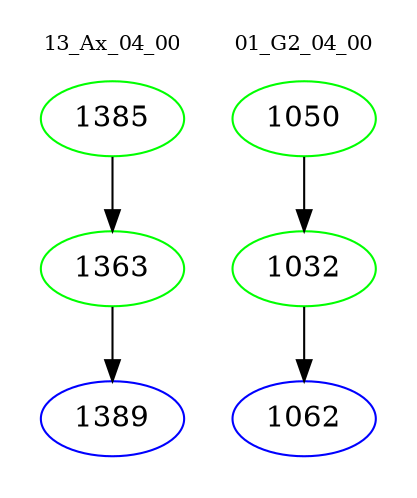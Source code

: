 digraph{
subgraph cluster_0 {
color = white
label = "13_Ax_04_00";
fontsize=10;
T0_1385 [label="1385", color="green"]
T0_1385 -> T0_1363 [color="black"]
T0_1363 [label="1363", color="green"]
T0_1363 -> T0_1389 [color="black"]
T0_1389 [label="1389", color="blue"]
}
subgraph cluster_1 {
color = white
label = "01_G2_04_00";
fontsize=10;
T1_1050 [label="1050", color="green"]
T1_1050 -> T1_1032 [color="black"]
T1_1032 [label="1032", color="green"]
T1_1032 -> T1_1062 [color="black"]
T1_1062 [label="1062", color="blue"]
}
}
